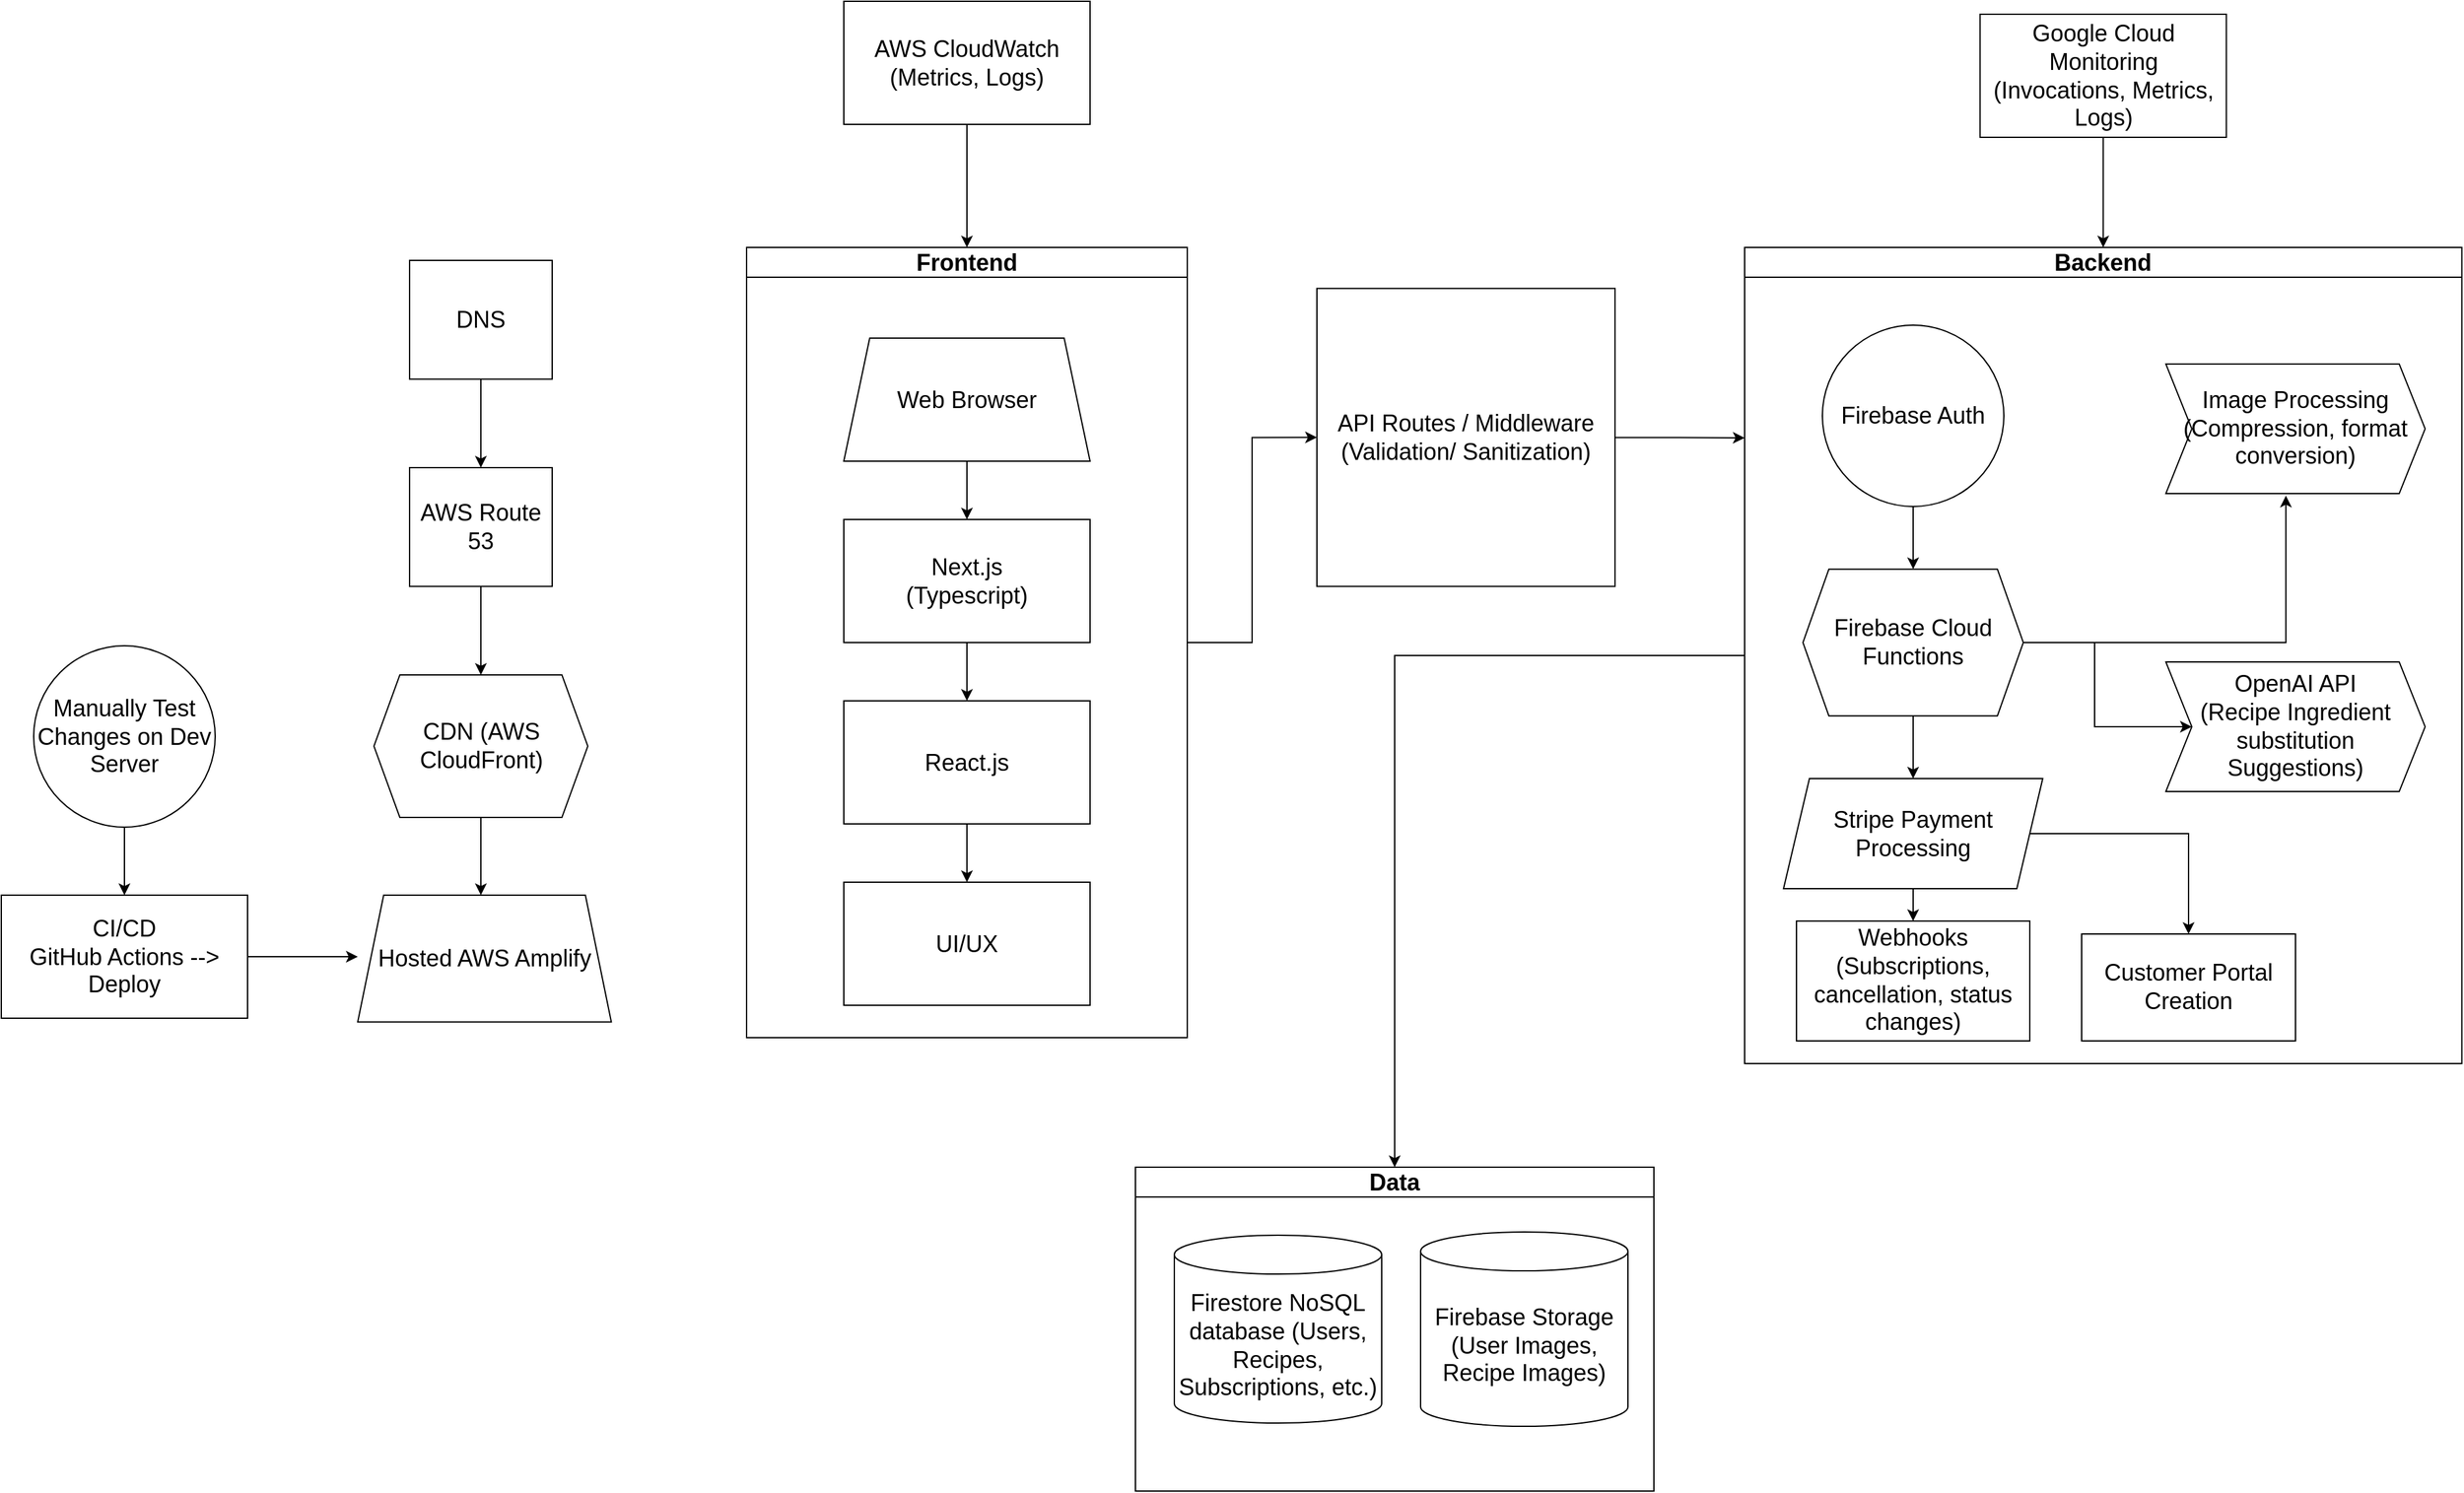 <mxfile version="28.2.7">
  <diagram name="Page-1" id="8SxTndtkvqx8Hj_nL4qL">
    <mxGraphModel dx="6725" dy="3205" grid="1" gridSize="10" guides="1" tooltips="1" connect="1" arrows="1" fold="1" page="1" pageScale="1" pageWidth="850" pageHeight="1100" math="0" shadow="0">
      <root>
        <mxCell id="0" />
        <mxCell id="1" parent="0" />
        <mxCell id="8q7LOPW9GghOLVW9f01z-3" style="edgeStyle=orthogonalEdgeStyle;rounded=0;orthogonalLoop=1;jettySize=auto;html=1;entryX=0.5;entryY=0;entryDx=0;entryDy=0;fontSize=18;" edge="1" parent="1" source="8q7LOPW9GghOLVW9f01z-1" target="8q7LOPW9GghOLVW9f01z-2">
          <mxGeometry relative="1" as="geometry" />
        </mxCell>
        <mxCell id="8q7LOPW9GghOLVW9f01z-1" value="DNS" style="rounded=0;whiteSpace=wrap;html=1;fontSize=18;" vertex="1" parent="1">
          <mxGeometry x="-290" y="320" width="110" height="91.67" as="geometry" />
        </mxCell>
        <mxCell id="8q7LOPW9GghOLVW9f01z-5" style="edgeStyle=orthogonalEdgeStyle;rounded=0;orthogonalLoop=1;jettySize=auto;html=1;fontSize=18;" edge="1" parent="1" source="8q7LOPW9GghOLVW9f01z-2" target="8q7LOPW9GghOLVW9f01z-4">
          <mxGeometry relative="1" as="geometry" />
        </mxCell>
        <mxCell id="8q7LOPW9GghOLVW9f01z-2" value="AWS Route 53" style="rounded=0;whiteSpace=wrap;html=1;fontSize=18;" vertex="1" parent="1">
          <mxGeometry x="-290" y="480" width="110" height="91.67" as="geometry" />
        </mxCell>
        <mxCell id="8q7LOPW9GghOLVW9f01z-7" style="edgeStyle=orthogonalEdgeStyle;rounded=0;orthogonalLoop=1;jettySize=auto;html=1;entryX=0.5;entryY=0;entryDx=0;entryDy=0;fontSize=18;" edge="1" parent="1" source="8q7LOPW9GghOLVW9f01z-4">
          <mxGeometry relative="1" as="geometry">
            <mxPoint x="-235" y="810" as="targetPoint" />
          </mxGeometry>
        </mxCell>
        <mxCell id="8q7LOPW9GghOLVW9f01z-4" value="CDN (AWS CloudFront)" style="shape=hexagon;perimeter=hexagonPerimeter2;whiteSpace=wrap;html=1;fixedSize=1;fontSize=18;" vertex="1" parent="1">
          <mxGeometry x="-317.5" y="640" width="165" height="110" as="geometry" />
        </mxCell>
        <mxCell id="8q7LOPW9GghOLVW9f01z-18" style="edgeStyle=orthogonalEdgeStyle;rounded=0;orthogonalLoop=1;jettySize=auto;html=1;fontSize=18;" edge="1" parent="1" source="8q7LOPW9GghOLVW9f01z-8">
          <mxGeometry relative="1" as="geometry">
            <mxPoint x="-330" y="857.5" as="targetPoint" />
          </mxGeometry>
        </mxCell>
        <mxCell id="8q7LOPW9GghOLVW9f01z-8" value="CI/CD&lt;div&gt;GitHub Actions --&amp;gt; Deploy&lt;/div&gt;" style="rounded=0;whiteSpace=wrap;html=1;fontSize=18;" vertex="1" parent="1">
          <mxGeometry x="-605" y="810" width="190" height="95" as="geometry" />
        </mxCell>
        <mxCell id="8q7LOPW9GghOLVW9f01z-12" style="edgeStyle=orthogonalEdgeStyle;rounded=0;orthogonalLoop=1;jettySize=auto;html=1;entryX=0.5;entryY=0;entryDx=0;entryDy=0;fontSize=18;" edge="1" parent="1" source="8q7LOPW9GghOLVW9f01z-11" target="8q7LOPW9GghOLVW9f01z-8">
          <mxGeometry relative="1" as="geometry" />
        </mxCell>
        <mxCell id="8q7LOPW9GghOLVW9f01z-11" value="Manually Test Changes on Dev Server" style="ellipse;whiteSpace=wrap;html=1;aspect=fixed;fontSize=18;" vertex="1" parent="1">
          <mxGeometry x="-580" y="617.5" width="140" height="140" as="geometry" />
        </mxCell>
        <mxCell id="8q7LOPW9GghOLVW9f01z-33" style="edgeStyle=orthogonalEdgeStyle;rounded=0;orthogonalLoop=1;jettySize=auto;html=1;entryX=0;entryY=0.5;entryDx=0;entryDy=0;fontSize=18;" edge="1" parent="1" source="8q7LOPW9GghOLVW9f01z-14" target="8q7LOPW9GghOLVW9f01z-32">
          <mxGeometry relative="1" as="geometry" />
        </mxCell>
        <mxCell id="8q7LOPW9GghOLVW9f01z-14" value="Frontend" style="swimlane;whiteSpace=wrap;html=1;fontSize=18;" vertex="1" parent="1">
          <mxGeometry x="-30" y="310" width="340" height="610" as="geometry" />
        </mxCell>
        <mxCell id="8q7LOPW9GghOLVW9f01z-25" style="edgeStyle=orthogonalEdgeStyle;rounded=0;orthogonalLoop=1;jettySize=auto;html=1;entryX=0.5;entryY=0;entryDx=0;entryDy=0;fontSize=18;" edge="1" parent="8q7LOPW9GghOLVW9f01z-14" source="8q7LOPW9GghOLVW9f01z-20" target="8q7LOPW9GghOLVW9f01z-21">
          <mxGeometry relative="1" as="geometry" />
        </mxCell>
        <mxCell id="8q7LOPW9GghOLVW9f01z-20" value="Web Browser" style="shape=trapezoid;perimeter=trapezoidPerimeter;whiteSpace=wrap;html=1;fixedSize=1;fontSize=18;" vertex="1" parent="8q7LOPW9GghOLVW9f01z-14">
          <mxGeometry x="75" y="70" width="190" height="95" as="geometry" />
        </mxCell>
        <mxCell id="8q7LOPW9GghOLVW9f01z-27" value="" style="edgeStyle=orthogonalEdgeStyle;rounded=0;orthogonalLoop=1;jettySize=auto;html=1;fontSize=18;" edge="1" parent="8q7LOPW9GghOLVW9f01z-14" source="8q7LOPW9GghOLVW9f01z-21" target="8q7LOPW9GghOLVW9f01z-22">
          <mxGeometry relative="1" as="geometry" />
        </mxCell>
        <mxCell id="8q7LOPW9GghOLVW9f01z-21" value="Next.js&lt;div&gt;(Typescript)&lt;/div&gt;" style="rounded=0;whiteSpace=wrap;html=1;fontSize=18;" vertex="1" parent="8q7LOPW9GghOLVW9f01z-14">
          <mxGeometry x="75" y="210" width="190" height="95" as="geometry" />
        </mxCell>
        <mxCell id="8q7LOPW9GghOLVW9f01z-28" value="" style="edgeStyle=orthogonalEdgeStyle;rounded=0;orthogonalLoop=1;jettySize=auto;html=1;fontSize=18;" edge="1" parent="8q7LOPW9GghOLVW9f01z-14" source="8q7LOPW9GghOLVW9f01z-22" target="8q7LOPW9GghOLVW9f01z-23">
          <mxGeometry relative="1" as="geometry" />
        </mxCell>
        <mxCell id="8q7LOPW9GghOLVW9f01z-22" value="React.js" style="rounded=0;whiteSpace=wrap;html=1;fontSize=18;" vertex="1" parent="8q7LOPW9GghOLVW9f01z-14">
          <mxGeometry x="75" y="350" width="190" height="95" as="geometry" />
        </mxCell>
        <mxCell id="8q7LOPW9GghOLVW9f01z-23" value="UI/UX" style="rounded=0;whiteSpace=wrap;html=1;fontSize=18;" vertex="1" parent="8q7LOPW9GghOLVW9f01z-14">
          <mxGeometry x="75" y="490" width="190" height="95" as="geometry" />
        </mxCell>
        <mxCell id="8q7LOPW9GghOLVW9f01z-15" value="&lt;font&gt;Hosted AWS Amplify&lt;/font&gt;" style="shape=trapezoid;perimeter=trapezoidPerimeter;whiteSpace=wrap;html=1;fixedSize=1;fontSize=18;" vertex="1" parent="1">
          <mxGeometry x="-330" y="810" width="195.63" height="97.82" as="geometry" />
        </mxCell>
        <mxCell id="8q7LOPW9GghOLVW9f01z-31" style="edgeStyle=orthogonalEdgeStyle;rounded=0;orthogonalLoop=1;jettySize=auto;html=1;entryX=0.5;entryY=0;entryDx=0;entryDy=0;fontSize=18;" edge="1" parent="1" source="8q7LOPW9GghOLVW9f01z-30" target="8q7LOPW9GghOLVW9f01z-14">
          <mxGeometry relative="1" as="geometry" />
        </mxCell>
        <mxCell id="8q7LOPW9GghOLVW9f01z-30" value="&lt;div&gt;AWS CloudWatch&lt;/div&gt;&lt;div&gt;(Metrics, Logs)&lt;/div&gt;" style="rounded=0;whiteSpace=wrap;html=1;fontSize=18;" vertex="1" parent="1">
          <mxGeometry x="45" y="120" width="190" height="95" as="geometry" />
        </mxCell>
        <mxCell id="8q7LOPW9GghOLVW9f01z-42" style="edgeStyle=orthogonalEdgeStyle;rounded=0;orthogonalLoop=1;jettySize=auto;html=1;fontSize=18;" edge="1" parent="1" source="8q7LOPW9GghOLVW9f01z-32">
          <mxGeometry relative="1" as="geometry">
            <mxPoint x="740" y="457" as="targetPoint" />
          </mxGeometry>
        </mxCell>
        <mxCell id="8q7LOPW9GghOLVW9f01z-32" value="API Routes / Middleware&lt;div&gt;(Validation/ Sanitization)&lt;/div&gt;" style="whiteSpace=wrap;html=1;aspect=fixed;fontSize=18;" vertex="1" parent="1">
          <mxGeometry x="410" y="341.67" width="230" height="230" as="geometry" />
        </mxCell>
        <mxCell id="8q7LOPW9GghOLVW9f01z-53" style="edgeStyle=orthogonalEdgeStyle;rounded=0;orthogonalLoop=1;jettySize=auto;html=1;entryX=0.5;entryY=0;entryDx=0;entryDy=0;fontSize=18;" edge="1" parent="1" source="8q7LOPW9GghOLVW9f01z-34" target="8q7LOPW9GghOLVW9f01z-50">
          <mxGeometry relative="1" as="geometry" />
        </mxCell>
        <mxCell id="8q7LOPW9GghOLVW9f01z-34" value="Backend" style="swimlane;whiteSpace=wrap;html=1;fontSize=18;" vertex="1" parent="1">
          <mxGeometry x="740" y="310" width="553.33" height="630" as="geometry" />
        </mxCell>
        <mxCell id="8q7LOPW9GghOLVW9f01z-43" value="" style="edgeStyle=orthogonalEdgeStyle;rounded=0;orthogonalLoop=1;jettySize=auto;html=1;fontSize=18;" edge="1" parent="8q7LOPW9GghOLVW9f01z-34" source="8q7LOPW9GghOLVW9f01z-35" target="8q7LOPW9GghOLVW9f01z-36">
          <mxGeometry relative="1" as="geometry" />
        </mxCell>
        <mxCell id="8q7LOPW9GghOLVW9f01z-35" value="Firebase Auth" style="ellipse;whiteSpace=wrap;html=1;aspect=fixed;fontSize=18;" vertex="1" parent="8q7LOPW9GghOLVW9f01z-34">
          <mxGeometry x="60" y="60" width="140" height="140" as="geometry" />
        </mxCell>
        <mxCell id="8q7LOPW9GghOLVW9f01z-44" value="" style="edgeStyle=orthogonalEdgeStyle;rounded=0;orthogonalLoop=1;jettySize=auto;html=1;fontSize=18;" edge="1" parent="8q7LOPW9GghOLVW9f01z-34" source="8q7LOPW9GghOLVW9f01z-36" target="8q7LOPW9GghOLVW9f01z-37">
          <mxGeometry relative="1" as="geometry" />
        </mxCell>
        <mxCell id="8q7LOPW9GghOLVW9f01z-48" style="edgeStyle=orthogonalEdgeStyle;rounded=0;orthogonalLoop=1;jettySize=auto;html=1;fontSize=18;" edge="1" parent="8q7LOPW9GghOLVW9f01z-34" source="8q7LOPW9GghOLVW9f01z-36" target="8q7LOPW9GghOLVW9f01z-40">
          <mxGeometry relative="1" as="geometry" />
        </mxCell>
        <mxCell id="8q7LOPW9GghOLVW9f01z-36" value="Firebase Cloud Functions" style="shape=hexagon;perimeter=hexagonPerimeter2;whiteSpace=wrap;html=1;fixedSize=1;fontSize=18;" vertex="1" parent="8q7LOPW9GghOLVW9f01z-34">
          <mxGeometry x="45" y="248.33" width="170" height="113.33" as="geometry" />
        </mxCell>
        <mxCell id="8q7LOPW9GghOLVW9f01z-45" value="" style="edgeStyle=orthogonalEdgeStyle;rounded=0;orthogonalLoop=1;jettySize=auto;html=1;fontSize=18;" edge="1" parent="8q7LOPW9GghOLVW9f01z-34" source="8q7LOPW9GghOLVW9f01z-37" target="8q7LOPW9GghOLVW9f01z-38">
          <mxGeometry relative="1" as="geometry" />
        </mxCell>
        <mxCell id="8q7LOPW9GghOLVW9f01z-46" style="edgeStyle=orthogonalEdgeStyle;rounded=0;orthogonalLoop=1;jettySize=auto;html=1;entryX=0.5;entryY=0;entryDx=0;entryDy=0;fontSize=18;" edge="1" parent="8q7LOPW9GghOLVW9f01z-34" source="8q7LOPW9GghOLVW9f01z-37" target="8q7LOPW9GghOLVW9f01z-41">
          <mxGeometry relative="1" as="geometry" />
        </mxCell>
        <mxCell id="8q7LOPW9GghOLVW9f01z-37" value="Stripe Payment Processing" style="shape=parallelogram;perimeter=parallelogramPerimeter;whiteSpace=wrap;html=1;fixedSize=1;fontSize=18;" vertex="1" parent="8q7LOPW9GghOLVW9f01z-34">
          <mxGeometry x="30" y="410" width="200" height="85" as="geometry" />
        </mxCell>
        <mxCell id="8q7LOPW9GghOLVW9f01z-38" value="Webhooks&lt;div&gt;(Subscriptions, cancellation, status changes)&lt;/div&gt;" style="rounded=0;whiteSpace=wrap;html=1;fontSize=18;" vertex="1" parent="8q7LOPW9GghOLVW9f01z-34">
          <mxGeometry x="40" y="520" width="180" height="92.5" as="geometry" />
        </mxCell>
        <mxCell id="8q7LOPW9GghOLVW9f01z-39" value="Image Processing&lt;div&gt;(Compression, format conversion)&lt;/div&gt;" style="shape=step;perimeter=stepPerimeter;whiteSpace=wrap;html=1;fixedSize=1;fontSize=18;" vertex="1" parent="8q7LOPW9GghOLVW9f01z-34">
          <mxGeometry x="325" y="90" width="200" height="100" as="geometry" />
        </mxCell>
        <mxCell id="8q7LOPW9GghOLVW9f01z-40" value="OpenAI API&lt;div&gt;(Recipe Ingredient substitution Suggestions)&lt;/div&gt;" style="shape=step;perimeter=stepPerimeter;whiteSpace=wrap;html=1;fixedSize=1;fontSize=18;" vertex="1" parent="8q7LOPW9GghOLVW9f01z-34">
          <mxGeometry x="325" y="320" width="200" height="100" as="geometry" />
        </mxCell>
        <mxCell id="8q7LOPW9GghOLVW9f01z-41" value="&lt;div&gt;Customer Portal Creation&lt;/div&gt;" style="rounded=0;whiteSpace=wrap;html=1;fontSize=18;" vertex="1" parent="8q7LOPW9GghOLVW9f01z-34">
          <mxGeometry x="260" y="530" width="165" height="82.5" as="geometry" />
        </mxCell>
        <mxCell id="8q7LOPW9GghOLVW9f01z-47" style="edgeStyle=orthogonalEdgeStyle;rounded=0;orthogonalLoop=1;jettySize=auto;html=1;entryX=0.463;entryY=1.016;entryDx=0;entryDy=0;entryPerimeter=0;fontSize=18;" edge="1" parent="8q7LOPW9GghOLVW9f01z-34" source="8q7LOPW9GghOLVW9f01z-36" target="8q7LOPW9GghOLVW9f01z-39">
          <mxGeometry relative="1" as="geometry" />
        </mxCell>
        <mxCell id="8q7LOPW9GghOLVW9f01z-50" value="Data" style="swimlane;whiteSpace=wrap;html=1;fontSize=18;" vertex="1" parent="1">
          <mxGeometry x="270" y="1020" width="400" height="250" as="geometry" />
        </mxCell>
        <mxCell id="8q7LOPW9GghOLVW9f01z-51" value="Firestore NoSQL database (Users, Recipes, Subscriptions, etc.)" style="shape=cylinder3;whiteSpace=wrap;html=1;boundedLbl=1;backgroundOutline=1;size=15;fontSize=18;" vertex="1" parent="8q7LOPW9GghOLVW9f01z-50">
          <mxGeometry x="30" y="52.5" width="160" height="145" as="geometry" />
        </mxCell>
        <mxCell id="8q7LOPW9GghOLVW9f01z-52" value="Firebase Storage&lt;div&gt;(User Images,&lt;/div&gt;&lt;div&gt;Recipe Images)&lt;/div&gt;" style="shape=cylinder3;whiteSpace=wrap;html=1;boundedLbl=1;backgroundOutline=1;size=15;fontSize=18;" vertex="1" parent="8q7LOPW9GghOLVW9f01z-50">
          <mxGeometry x="220" y="50" width="160" height="150" as="geometry" />
        </mxCell>
        <mxCell id="8q7LOPW9GghOLVW9f01z-55" style="edgeStyle=orthogonalEdgeStyle;rounded=0;orthogonalLoop=1;jettySize=auto;html=1;entryX=0.5;entryY=0;entryDx=0;entryDy=0;fontSize=18;" edge="1" parent="1" source="8q7LOPW9GghOLVW9f01z-54" target="8q7LOPW9GghOLVW9f01z-34">
          <mxGeometry relative="1" as="geometry" />
        </mxCell>
        <mxCell id="8q7LOPW9GghOLVW9f01z-54" value="&lt;div&gt;Google Cloud Monitoring&lt;/div&gt;&lt;div&gt;(Invocations, Metrics, Logs)&lt;/div&gt;" style="rounded=0;whiteSpace=wrap;html=1;fontSize=18;" vertex="1" parent="1">
          <mxGeometry x="921.66" y="130" width="190" height="95" as="geometry" />
        </mxCell>
      </root>
    </mxGraphModel>
  </diagram>
</mxfile>
